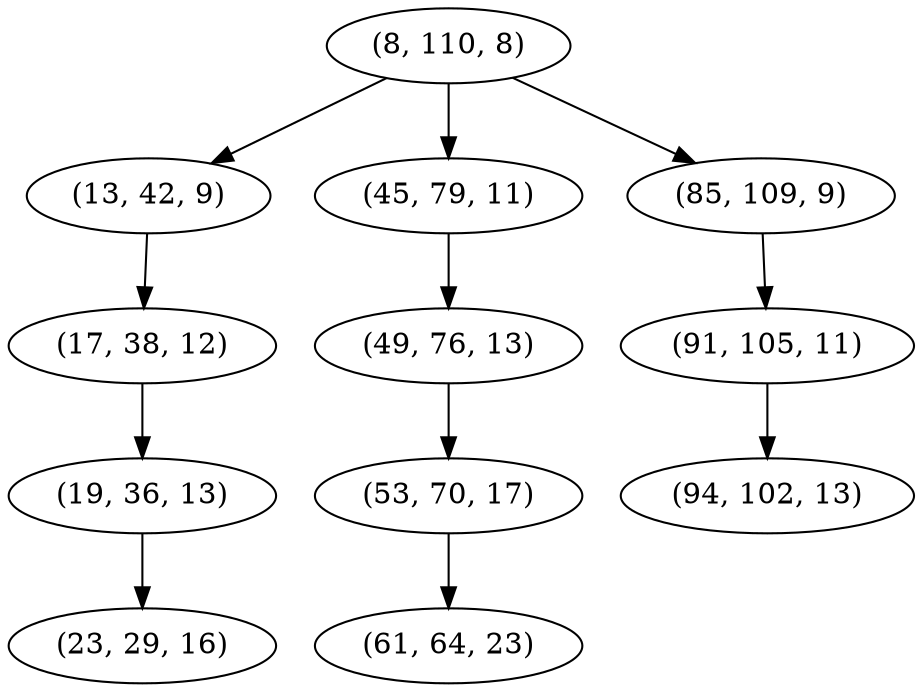 digraph tree {
    "(8, 110, 8)";
    "(13, 42, 9)";
    "(17, 38, 12)";
    "(19, 36, 13)";
    "(23, 29, 16)";
    "(45, 79, 11)";
    "(49, 76, 13)";
    "(53, 70, 17)";
    "(61, 64, 23)";
    "(85, 109, 9)";
    "(91, 105, 11)";
    "(94, 102, 13)";
    "(8, 110, 8)" -> "(13, 42, 9)";
    "(8, 110, 8)" -> "(45, 79, 11)";
    "(8, 110, 8)" -> "(85, 109, 9)";
    "(13, 42, 9)" -> "(17, 38, 12)";
    "(17, 38, 12)" -> "(19, 36, 13)";
    "(19, 36, 13)" -> "(23, 29, 16)";
    "(45, 79, 11)" -> "(49, 76, 13)";
    "(49, 76, 13)" -> "(53, 70, 17)";
    "(53, 70, 17)" -> "(61, 64, 23)";
    "(85, 109, 9)" -> "(91, 105, 11)";
    "(91, 105, 11)" -> "(94, 102, 13)";
}
